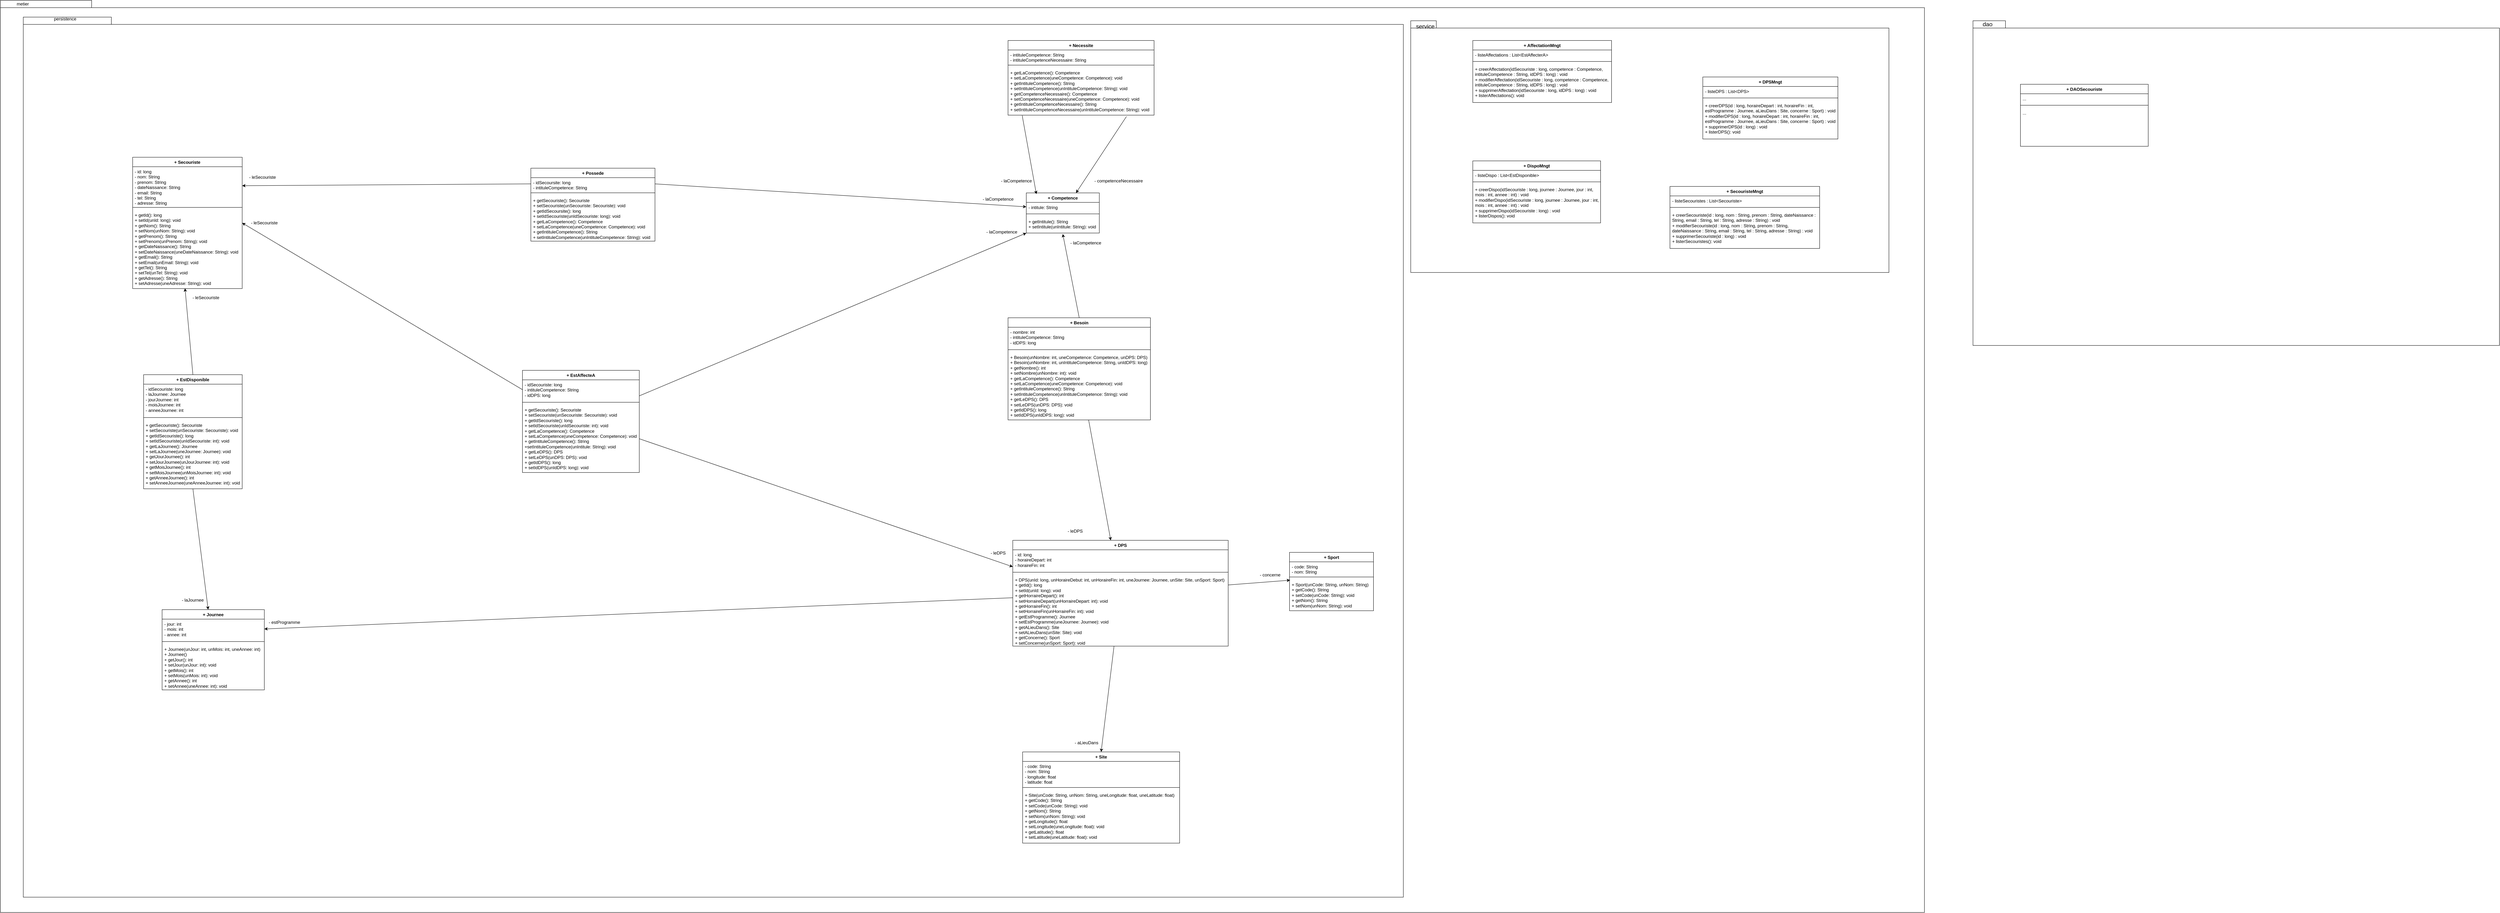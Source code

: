 <mxfile>
    <diagram id="C5RBs43oDa-KdzZeNtuy" name="Page-1">
        <mxGraphModel dx="1134" dy="246" grid="1" gridSize="10" guides="1" tooltips="1" connect="1" arrows="1" fold="1" page="1" pageScale="1" pageWidth="827" pageHeight="1169" math="0" shadow="0">
            <root>
                <mxCell id="WIyWlLk6GJQsqaUBKTNV-0"/>
                <mxCell id="WIyWlLk6GJQsqaUBKTNV-1" parent="WIyWlLk6GJQsqaUBKTNV-0"/>
                <mxCell id="ft2vWSQbbDp8k2CjRcFA-7" value="" style="group" parent="WIyWlLk6GJQsqaUBKTNV-1" vertex="1" connectable="0">
                    <mxGeometry x="-413" y="170" width="6013" height="2500" as="geometry"/>
                </mxCell>
                <mxCell id="ft2vWSQbbDp8k2CjRcFA-8" value="" style="shape=folder;fontStyle=1;spacingTop=10;tabWidth=250;tabHeight=20;tabPosition=left;html=1;whiteSpace=wrap;" parent="ft2vWSQbbDp8k2CjRcFA-7" vertex="1">
                    <mxGeometry width="5270" height="2500" as="geometry"/>
                </mxCell>
                <mxCell id="ft2vWSQbbDp8k2CjRcFA-9" value="metier" style="text;html=1;align=center;verticalAlign=middle;whiteSpace=wrap;rounded=0;" parent="ft2vWSQbbDp8k2CjRcFA-7" vertex="1">
                    <mxGeometry x="1.648" y="3.995" width="119.278" height="11.194" as="geometry"/>
                </mxCell>
                <mxCell id="ft2vWSQbbDp8k2CjRcFA-13" value="" style="group" parent="ft2vWSQbbDp8k2CjRcFA-7" vertex="1" connectable="0">
                    <mxGeometry x="62.778" y="55.872" width="5560.848" height="2402.235" as="geometry"/>
                </mxCell>
                <mxCell id="ft2vWSQbbDp8k2CjRcFA-11" value="" style="shape=folder;fontStyle=1;spacingTop=10;tabWidth=70;tabHeight=20;tabPosition=left;html=1;whiteSpace=wrap;" parent="ft2vWSQbbDp8k2CjRcFA-13" vertex="1">
                    <mxGeometry y="-10" width="3780" height="2412.23" as="geometry"/>
                </mxCell>
                <mxCell id="ft2vWSQbbDp8k2CjRcFA-14" value="+ Sport" style="swimlane;fontStyle=1;align=center;verticalAlign=top;childLayout=stackLayout;horizontal=1;startSize=26;horizontalStack=0;resizeParent=1;resizeParentMax=0;resizeLast=0;collapsible=1;marginBottom=0;whiteSpace=wrap;html=1;" parent="ft2vWSQbbDp8k2CjRcFA-13" vertex="1">
                    <mxGeometry x="3468.219" y="1457.131" width="230" height="159.995" as="geometry">
                        <mxRectangle x="4737.219" y="1374.131" width="313.889" height="55.97" as="alternateBounds"/>
                    </mxGeometry>
                </mxCell>
                <mxCell id="ft2vWSQbbDp8k2CjRcFA-15" value="- code: String&lt;div&gt;- nom: String&lt;/div&gt;" style="text;strokeColor=none;fillColor=none;align=left;verticalAlign=top;spacingLeft=4;spacingRight=4;overflow=hidden;rotatable=0;points=[[0,0.5],[1,0.5]];portConstraint=eastwest;whiteSpace=wrap;html=1;" parent="ft2vWSQbbDp8k2CjRcFA-14" vertex="1">
                    <mxGeometry y="26" width="230" height="34" as="geometry"/>
                </mxCell>
                <mxCell id="ft2vWSQbbDp8k2CjRcFA-16" value="" style="line;strokeWidth=1;fillColor=none;align=left;verticalAlign=middle;spacingTop=-1;spacingLeft=3;spacingRight=3;rotatable=0;labelPosition=right;points=[];portConstraint=eastwest;strokeColor=inherit;" parent="ft2vWSQbbDp8k2CjRcFA-14" vertex="1">
                    <mxGeometry y="60" width="230" height="14.925" as="geometry"/>
                </mxCell>
                <mxCell id="ft2vWSQbbDp8k2CjRcFA-17" value="&lt;div&gt;+ Sport(unCode: String, unNom: String)&lt;/div&gt;+ getCode(): String&lt;div&gt;+ setCode(unCode: String): void&lt;/div&gt;&lt;div&gt;+ getNom(): String&lt;div&gt;+ setNom(unNom: String): void&lt;/div&gt;&lt;/div&gt;" style="text;strokeColor=none;fillColor=none;align=left;verticalAlign=top;spacingLeft=4;spacingRight=4;overflow=hidden;rotatable=0;points=[[0,0.5],[1,0.5]];portConstraint=eastwest;whiteSpace=wrap;html=1;" parent="ft2vWSQbbDp8k2CjRcFA-14" vertex="1">
                    <mxGeometry y="74.925" width="230" height="85.07" as="geometry"/>
                </mxCell>
                <mxCell id="Akj_Q5KGUya6kEIMWcKO-7" style="rounded=0;orthogonalLoop=1;jettySize=auto;html=1;" parent="ft2vWSQbbDp8k2CjRcFA-13" source="WQMvDcrjrdcJwykN7Dnw-6" target="WQMvDcrjrdcJwykN7Dnw-14" edge="1">
                    <mxGeometry relative="1" as="geometry"/>
                </mxCell>
                <mxCell id="WQMvDcrjrdcJwykN7Dnw-6" value="+ Besoin" style="swimlane;fontStyle=1;align=center;verticalAlign=top;childLayout=stackLayout;horizontal=1;startSize=26;horizontalStack=0;resizeParent=1;resizeParentMax=0;resizeLast=0;collapsible=1;marginBottom=0;whiteSpace=wrap;html=1;" parent="ft2vWSQbbDp8k2CjRcFA-13" vertex="1">
                    <mxGeometry x="2697.22" y="814.13" width="390" height="279.995" as="geometry">
                        <mxRectangle x="3637.222" y="804.131" width="282.5" height="55.97" as="alternateBounds"/>
                    </mxGeometry>
                </mxCell>
                <mxCell id="WQMvDcrjrdcJwykN7Dnw-7" value="- nombre: int&lt;div&gt;&lt;span style=&quot;background-color: transparent;&quot;&gt;- intituleCompetence: String&lt;/span&gt;&lt;/div&gt;&lt;div&gt;&lt;span style=&quot;background-color: transparent;&quot;&gt;- idDPS: long&lt;/span&gt;&lt;/div&gt;" style="text;strokeColor=none;fillColor=none;align=left;verticalAlign=top;spacingLeft=4;spacingRight=4;overflow=hidden;rotatable=0;points=[[0,0.5],[1,0.5]];portConstraint=eastwest;whiteSpace=wrap;html=1;" parent="WQMvDcrjrdcJwykN7Dnw-6" vertex="1">
                    <mxGeometry y="26" width="390" height="54" as="geometry"/>
                </mxCell>
                <mxCell id="WQMvDcrjrdcJwykN7Dnw-8" value="" style="line;strokeWidth=1;fillColor=none;align=left;verticalAlign=middle;spacingTop=-1;spacingLeft=3;spacingRight=3;rotatable=0;labelPosition=right;points=[];portConstraint=eastwest;strokeColor=inherit;" parent="WQMvDcrjrdcJwykN7Dnw-6" vertex="1">
                    <mxGeometry y="80" width="390" height="14.925" as="geometry"/>
                </mxCell>
                <mxCell id="WQMvDcrjrdcJwykN7Dnw-9" value="&lt;div&gt;+ Besoin(unNombre: int, uneCompetence: Competence, unDPS: DPS)&lt;/div&gt;&lt;div&gt;+ Besoin(unNombre: int, unIntituleCompetence: String, unIdDPS: long)&lt;/div&gt;+ getNombre(): int&lt;div&gt;+ setNombre(unNombre: int): void&lt;/div&gt;&lt;div&gt;+ getLaCompetence(): Competence&lt;/div&gt;&lt;div&gt;+ setLaCompetence(uneCompetence: Competence): void&lt;/div&gt;&lt;div&gt;+ getIntituleCompetence(): String&lt;/div&gt;&lt;div&gt;+ setIntituleCompetence(&lt;span style=&quot;background-color: transparent; color: light-dark(rgb(0, 0, 0), rgb(255, 255, 255));&quot;&gt;unIntituleCompetence: String&lt;/span&gt;&lt;span style=&quot;background-color: transparent; color: light-dark(rgb(0, 0, 0), rgb(255, 255, 255));&quot;&gt;): void&lt;/span&gt;&lt;/div&gt;&lt;div&gt;+ getLeDPS(): DPS&lt;/div&gt;&lt;div&gt;+ setLeDPS(unDPS: DPS): void&amp;nbsp;&lt;/div&gt;&lt;div&gt;+ getIdDPS(): long&lt;/div&gt;&lt;div&gt;+ setIdDPS(unIdDPS: long): void&lt;/div&gt;" style="text;strokeColor=none;fillColor=none;align=left;verticalAlign=top;spacingLeft=4;spacingRight=4;overflow=hidden;rotatable=0;points=[[0,0.5],[1,0.5]];portConstraint=eastwest;whiteSpace=wrap;html=1;" parent="WQMvDcrjrdcJwykN7Dnw-6" vertex="1">
                    <mxGeometry y="94.925" width="390" height="185.07" as="geometry"/>
                </mxCell>
                <mxCell id="ft2vWSQbbDp8k2CjRcFA-18" value="+ Site" style="swimlane;fontStyle=1;align=center;verticalAlign=top;childLayout=stackLayout;horizontal=1;startSize=26;horizontalStack=0;resizeParent=1;resizeParentMax=0;resizeLast=0;collapsible=1;marginBottom=0;whiteSpace=wrap;html=1;" parent="ft2vWSQbbDp8k2CjRcFA-13" vertex="1">
                    <mxGeometry x="2737.226" y="2004.126" width="430" height="249.995" as="geometry">
                        <mxRectangle x="940" y="1399.992" width="100" height="40.075" as="alternateBounds"/>
                    </mxGeometry>
                </mxCell>
                <mxCell id="ft2vWSQbbDp8k2CjRcFA-19" value="- code: String&lt;div&gt;- nom: String&lt;/div&gt;&lt;div&gt;- longitude: float&lt;/div&gt;&lt;div&gt;- latitude: float&lt;/div&gt;" style="text;strokeColor=none;fillColor=none;align=left;verticalAlign=top;spacingLeft=4;spacingRight=4;overflow=hidden;rotatable=0;points=[[0,0.5],[1,0.5]];portConstraint=eastwest;whiteSpace=wrap;html=1;" parent="ft2vWSQbbDp8k2CjRcFA-18" vertex="1">
                    <mxGeometry y="26" width="430" height="64" as="geometry"/>
                </mxCell>
                <mxCell id="ft2vWSQbbDp8k2CjRcFA-20" value="" style="line;strokeWidth=1;fillColor=none;align=left;verticalAlign=middle;spacingTop=-1;spacingLeft=3;spacingRight=3;rotatable=0;labelPosition=right;points=[];portConstraint=eastwest;strokeColor=inherit;" parent="ft2vWSQbbDp8k2CjRcFA-18" vertex="1">
                    <mxGeometry y="90" width="430" height="14.925" as="geometry"/>
                </mxCell>
                <mxCell id="ft2vWSQbbDp8k2CjRcFA-21" value="&lt;div&gt;+ Site(unCode: String, unNom: String, uneLongitude: float, uneLatitude: float)&lt;/div&gt;+ getCode(): String&lt;div&gt;+ setCode(unCode: String): void&lt;/div&gt;&lt;div&gt;+ getNom(): String&lt;div&gt;+ setNom(unNom: String): void&lt;/div&gt;&lt;div&gt;+ getLongitude(): float&lt;div&gt;+ setLongitude(uneLongitude: float): void&lt;/div&gt;&lt;div&gt;+ getLatitude(): float&lt;div&gt;+ setLatitude(uneLatitude: float): void&lt;/div&gt;&lt;/div&gt;&lt;/div&gt;&lt;/div&gt;" style="text;strokeColor=none;fillColor=none;align=left;verticalAlign=top;spacingLeft=4;spacingRight=4;overflow=hidden;rotatable=0;points=[[0,0.5],[1,0.5]];portConstraint=eastwest;whiteSpace=wrap;html=1;" parent="ft2vWSQbbDp8k2CjRcFA-18" vertex="1">
                    <mxGeometry y="104.925" width="430" height="145.07" as="geometry"/>
                </mxCell>
                <mxCell id="WQMvDcrjrdcJwykN7Dnw-10" value="+ Competence" style="swimlane;fontStyle=1;align=center;verticalAlign=top;childLayout=stackLayout;horizontal=1;startSize=26;horizontalStack=0;resizeParent=1;resizeParentMax=0;resizeLast=0;collapsible=1;marginBottom=0;whiteSpace=wrap;html=1;" parent="ft2vWSQbbDp8k2CjRcFA-13" vertex="1">
                    <mxGeometry x="2747.22" y="471.94" width="200" height="109.995" as="geometry">
                        <mxRectangle x="2236" y="265.36" width="191.111" height="55.97" as="alternateBounds"/>
                    </mxGeometry>
                </mxCell>
                <mxCell id="WQMvDcrjrdcJwykN7Dnw-11" value="- intitule: String" style="text;strokeColor=none;fillColor=none;align=left;verticalAlign=top;spacingLeft=4;spacingRight=4;overflow=hidden;rotatable=0;points=[[0,0.5],[1,0.5]];portConstraint=eastwest;whiteSpace=wrap;html=1;" parent="WQMvDcrjrdcJwykN7Dnw-10" vertex="1">
                    <mxGeometry y="26" width="200" height="24" as="geometry"/>
                </mxCell>
                <mxCell id="WQMvDcrjrdcJwykN7Dnw-12" value="" style="line;strokeWidth=1;fillColor=none;align=left;verticalAlign=middle;spacingTop=-1;spacingLeft=3;spacingRight=3;rotatable=0;labelPosition=right;points=[];portConstraint=eastwest;strokeColor=inherit;" parent="WQMvDcrjrdcJwykN7Dnw-10" vertex="1">
                    <mxGeometry y="50" width="200" height="14.925" as="geometry"/>
                </mxCell>
                <mxCell id="WQMvDcrjrdcJwykN7Dnw-13" value="&lt;div&gt;&lt;div&gt;+ getIntitule(): String&lt;/div&gt;&lt;/div&gt;&lt;div&gt;+ setIntitule(unIntitule: String): void&lt;/div&gt;" style="text;strokeColor=none;fillColor=none;align=left;verticalAlign=top;spacingLeft=4;spacingRight=4;overflow=hidden;rotatable=0;points=[[0,0.5],[1,0.5]];portConstraint=eastwest;whiteSpace=wrap;html=1;" parent="WQMvDcrjrdcJwykN7Dnw-10" vertex="1">
                    <mxGeometry y="64.925" width="200" height="45.07" as="geometry"/>
                </mxCell>
                <mxCell id="ft2vWSQbbDp8k2CjRcFA-22" value="+ Secouriste" style="swimlane;fontStyle=1;align=center;verticalAlign=top;childLayout=stackLayout;horizontal=1;startSize=26;horizontalStack=0;resizeParent=1;resizeParentMax=0;resizeLast=0;collapsible=1;marginBottom=0;whiteSpace=wrap;html=1;" parent="ft2vWSQbbDp8k2CjRcFA-13" vertex="1">
                    <mxGeometry x="299.582" y="374.13" width="300" height="359.995" as="geometry">
                        <mxRectangle x="50" y="60" width="100" height="30" as="alternateBounds"/>
                    </mxGeometry>
                </mxCell>
                <mxCell id="ft2vWSQbbDp8k2CjRcFA-23" value="- id: long&lt;div&gt;- nom: String&lt;/div&gt;&lt;div&gt;- prenom: String&lt;/div&gt;&lt;div&gt;- dateNaissance: String&lt;/div&gt;&lt;div&gt;- email: String&lt;/div&gt;&lt;div&gt;- tel: String&lt;/div&gt;&lt;div&gt;- adresse: String&lt;/div&gt;" style="text;strokeColor=none;fillColor=none;align=left;verticalAlign=top;spacingLeft=4;spacingRight=4;overflow=hidden;rotatable=0;points=[[0,0.5],[1,0.5]];portConstraint=eastwest;whiteSpace=wrap;html=1;" parent="ft2vWSQbbDp8k2CjRcFA-22" vertex="1">
                    <mxGeometry y="26" width="300" height="104" as="geometry"/>
                </mxCell>
                <mxCell id="ft2vWSQbbDp8k2CjRcFA-24" value="" style="line;strokeWidth=1;fillColor=none;align=left;verticalAlign=middle;spacingTop=-1;spacingLeft=3;spacingRight=3;rotatable=0;labelPosition=right;points=[];portConstraint=eastwest;strokeColor=inherit;" parent="ft2vWSQbbDp8k2CjRcFA-22" vertex="1">
                    <mxGeometry y="130" width="300" height="14.925" as="geometry"/>
                </mxCell>
                <mxCell id="ft2vWSQbbDp8k2CjRcFA-25" value="+ getId(): long&lt;div&gt;+ setId(unId: long): void&lt;/div&gt;&lt;div&gt;+ getNom(): String&lt;div&gt;+ setNom(unNom: String): void&lt;/div&gt;&lt;/div&gt;&lt;div&gt;+ getPrenom(): String&lt;div&gt;+ setPrenom(unPrenom: String): void&lt;/div&gt;&lt;/div&gt;&lt;div&gt;+ getDateNaissance(): String&lt;div&gt;+ setDateNaissance(uneDateNaissance: String): void&lt;/div&gt;&lt;/div&gt;&lt;div&gt;+ getEmail(): String&lt;div&gt;+ setEmail(unEmail: String): void&lt;/div&gt;&lt;/div&gt;&lt;div&gt;+ getTel(): String&lt;div&gt;+ setTel(unTel: String): void&lt;/div&gt;&lt;/div&gt;&lt;div&gt;+ getAdresse(): String&lt;div&gt;+ setAdresse(uneAdresse: String): void&lt;/div&gt;&lt;/div&gt;" style="text;strokeColor=none;fillColor=none;align=left;verticalAlign=top;spacingLeft=4;spacingRight=4;overflow=hidden;rotatable=0;points=[[0,0.5],[1,0.5]];portConstraint=eastwest;whiteSpace=wrap;html=1;" parent="ft2vWSQbbDp8k2CjRcFA-22" vertex="1">
                    <mxGeometry y="144.925" width="300" height="215.07" as="geometry"/>
                </mxCell>
                <mxCell id="Akj_Q5KGUya6kEIMWcKO-8" style="rounded=0;orthogonalLoop=1;jettySize=auto;html=1;entryX=0.5;entryY=0;entryDx=0;entryDy=0;" parent="ft2vWSQbbDp8k2CjRcFA-13" source="WQMvDcrjrdcJwykN7Dnw-14" target="ft2vWSQbbDp8k2CjRcFA-18" edge="1">
                    <mxGeometry relative="1" as="geometry"/>
                </mxCell>
                <mxCell id="Akj_Q5KGUya6kEIMWcKO-10" style="rounded=0;orthogonalLoop=1;jettySize=auto;html=1;entryX=1;entryY=0.5;entryDx=0;entryDy=0;" parent="ft2vWSQbbDp8k2CjRcFA-13" source="WQMvDcrjrdcJwykN7Dnw-14" target="ft2vWSQbbDp8k2CjRcFA-35" edge="1">
                    <mxGeometry relative="1" as="geometry"/>
                </mxCell>
                <mxCell id="WQMvDcrjrdcJwykN7Dnw-14" value="+ DPS" style="swimlane;fontStyle=1;align=center;verticalAlign=top;childLayout=stackLayout;horizontal=1;startSize=26;horizontalStack=0;resizeParent=1;resizeParentMax=0;resizeLast=0;collapsible=1;marginBottom=0;whiteSpace=wrap;html=1;" parent="ft2vWSQbbDp8k2CjRcFA-13" vertex="1">
                    <mxGeometry x="2710.227" y="1424.13" width="590" height="289.995" as="geometry">
                        <mxRectangle x="990" y="1109.996" width="100" height="40.075" as="alternateBounds"/>
                    </mxGeometry>
                </mxCell>
                <mxCell id="WQMvDcrjrdcJwykN7Dnw-15" value="&lt;div&gt;- id: long&lt;/div&gt;&lt;div&gt;- horaireDepart: int&lt;/div&gt;&lt;div&gt;- horaireFin: int&lt;/div&gt;" style="text;strokeColor=none;fillColor=none;align=left;verticalAlign=top;spacingLeft=4;spacingRight=4;overflow=hidden;rotatable=0;points=[[0,0.5],[1,0.5]];portConstraint=eastwest;whiteSpace=wrap;html=1;" parent="WQMvDcrjrdcJwykN7Dnw-14" vertex="1">
                    <mxGeometry y="26" width="590" height="54" as="geometry"/>
                </mxCell>
                <mxCell id="WQMvDcrjrdcJwykN7Dnw-16" value="" style="line;strokeWidth=1;fillColor=none;align=left;verticalAlign=middle;spacingTop=-1;spacingLeft=3;spacingRight=3;rotatable=0;labelPosition=right;points=[];portConstraint=eastwest;strokeColor=inherit;" parent="WQMvDcrjrdcJwykN7Dnw-14" vertex="1">
                    <mxGeometry y="80" width="590" height="14.925" as="geometry"/>
                </mxCell>
                <mxCell id="WQMvDcrjrdcJwykN7Dnw-17" value="&lt;div&gt;&lt;div&gt;+ DPS(unId: long, unHoraireDebut: int, unHoraireFin: int, uneJournee: Journee, unSite: Site, unSport: Sport)&lt;/div&gt;&lt;div&gt;+ getId(): long&lt;/div&gt;&lt;/div&gt;&lt;div&gt;+ setId(unId: long): void&lt;/div&gt;&lt;div&gt;+ getHorraireDepart(): int&lt;/div&gt;&lt;div&gt;+ setHorraireDepart(unHorraireDepart: int): void&lt;/div&gt;&lt;div&gt;+ getHorraireFin(): int&lt;/div&gt;&lt;div&gt;+ setHorraireFin(unHorraireFin: int): void&lt;/div&gt;&lt;div&gt;+ getEstProgramme(): Journee&lt;/div&gt;&lt;div&gt;+ setEstProgramme(uneJournee: Journee): void&lt;/div&gt;&lt;div&gt;+ getALieuDans(): Site&lt;/div&gt;&lt;div&gt;+ setALieuDans(unSite: Site): void&lt;/div&gt;&lt;div&gt;+ getConcerne(): Sport&lt;/div&gt;&lt;div&gt;+ setConcerne(unSport: Sport): void&lt;/div&gt;" style="text;strokeColor=none;fillColor=none;align=left;verticalAlign=top;spacingLeft=4;spacingRight=4;overflow=hidden;rotatable=0;points=[[0,0.5],[1,0.5]];portConstraint=eastwest;whiteSpace=wrap;html=1;" parent="WQMvDcrjrdcJwykN7Dnw-14" vertex="1">
                    <mxGeometry y="94.925" width="590" height="195.07" as="geometry"/>
                </mxCell>
                <mxCell id="ft2vWSQbbDp8k2CjRcFA-26" value="+ Possede" style="swimlane;fontStyle=1;align=center;verticalAlign=top;childLayout=stackLayout;horizontal=1;startSize=26;horizontalStack=0;resizeParent=1;resizeParentMax=0;resizeLast=0;collapsible=1;marginBottom=0;whiteSpace=wrap;html=1;" parent="ft2vWSQbbDp8k2CjRcFA-13" vertex="1">
                    <mxGeometry x="1390.221" y="404.127" width="340" height="199.995" as="geometry">
                        <mxRectangle x="1381.111" y="130.597" width="313.889" height="55.97" as="alternateBounds"/>
                    </mxGeometry>
                </mxCell>
                <mxCell id="ft2vWSQbbDp8k2CjRcFA-27" value="&lt;div&gt;- idSecoursite: long&lt;/div&gt;&lt;div&gt;&lt;span style=&quot;background-color: transparent;&quot;&gt;- intituleCompetence: String&lt;/span&gt;&lt;/div&gt;" style="text;strokeColor=none;fillColor=none;align=left;verticalAlign=top;spacingLeft=4;spacingRight=4;overflow=hidden;rotatable=0;points=[[0,0.5],[1,0.5]];portConstraint=eastwest;whiteSpace=wrap;html=1;" parent="ft2vWSQbbDp8k2CjRcFA-26" vertex="1">
                    <mxGeometry y="26" width="340" height="34" as="geometry"/>
                </mxCell>
                <mxCell id="ft2vWSQbbDp8k2CjRcFA-28" value="" style="line;strokeWidth=1;fillColor=none;align=left;verticalAlign=middle;spacingTop=-1;spacingLeft=3;spacingRight=3;rotatable=0;labelPosition=right;points=[];portConstraint=eastwest;strokeColor=inherit;" parent="ft2vWSQbbDp8k2CjRcFA-26" vertex="1">
                    <mxGeometry y="60" width="340" height="14.925" as="geometry"/>
                </mxCell>
                <mxCell id="ft2vWSQbbDp8k2CjRcFA-29" value="+ getSecouriste(): Secouriste&lt;div&gt;+ setSecouriste(unSecouriste: Secouriste): void&lt;/div&gt;&lt;div&gt;+ getIdSecoursite(): long&lt;/div&gt;&lt;div&gt;+ setIdSecouriste(unIdSecouriste: long): void&lt;/div&gt;&lt;div&gt;+ getLaCompetence(): Competence&lt;/div&gt;&lt;div&gt;+ setLaCompetence(uneCompetence: Competence): void&lt;/div&gt;&lt;div&gt;+ getIntituleCompetence(): String&lt;/div&gt;&lt;div&gt;+ setIntituleCompetence(unIntituleCompetence: String): void&lt;/div&gt;" style="text;strokeColor=none;fillColor=none;align=left;verticalAlign=top;spacingLeft=4;spacingRight=4;overflow=hidden;rotatable=0;points=[[0,0.5],[1,0.5]];portConstraint=eastwest;whiteSpace=wrap;html=1;" parent="ft2vWSQbbDp8k2CjRcFA-26" vertex="1">
                    <mxGeometry y="74.925" width="340" height="125.07" as="geometry"/>
                </mxCell>
                <mxCell id="ft2vWSQbbDp8k2CjRcFA-30" value="+ Necessite" style="swimlane;fontStyle=1;align=center;verticalAlign=top;childLayout=stackLayout;horizontal=1;startSize=26;horizontalStack=0;resizeParent=1;resizeParentMax=0;resizeLast=0;collapsible=1;marginBottom=0;whiteSpace=wrap;html=1;" parent="ft2vWSQbbDp8k2CjRcFA-13" vertex="1">
                    <mxGeometry x="2697.222" y="54.13" width="400" height="204.595" as="geometry">
                        <mxRectangle x="2861.777" y="94.13" width="191.111" height="55.97" as="alternateBounds"/>
                    </mxGeometry>
                </mxCell>
                <mxCell id="ft2vWSQbbDp8k2CjRcFA-31" value="&lt;div&gt;&lt;span style=&quot;background-color: transparent;&quot;&gt;- intituleCompetence: String&lt;/span&gt;&lt;/div&gt;&lt;div&gt;&lt;span style=&quot;background-color: transparent;&quot;&gt;- intituleCompetenceNecessaire: String&lt;/span&gt;&lt;/div&gt;" style="text;strokeColor=none;fillColor=none;align=left;verticalAlign=top;spacingLeft=4;spacingRight=4;overflow=hidden;rotatable=0;points=[[0,0.5],[1,0.5]];portConstraint=eastwest;whiteSpace=wrap;html=1;" parent="ft2vWSQbbDp8k2CjRcFA-30" vertex="1">
                    <mxGeometry y="26" width="400" height="34" as="geometry"/>
                </mxCell>
                <mxCell id="ft2vWSQbbDp8k2CjRcFA-32" value="" style="line;strokeWidth=1;fillColor=none;align=left;verticalAlign=middle;spacingTop=-1;spacingLeft=3;spacingRight=3;rotatable=0;labelPosition=right;points=[];portConstraint=eastwest;strokeColor=inherit;" parent="ft2vWSQbbDp8k2CjRcFA-30" vertex="1">
                    <mxGeometry y="60" width="400" height="14.925" as="geometry"/>
                </mxCell>
                <mxCell id="ft2vWSQbbDp8k2CjRcFA-33" value="&lt;div&gt;+ getLaCompetence(): Competence&lt;/div&gt;&lt;div&gt;+ setLaCompetence(uneCompetence: Competence): void&lt;/div&gt;&lt;div&gt;+ getIntituleCompetence(): String&lt;/div&gt;&lt;div&gt;+ setIntituleCompetence(unIntituleCompetence: String): void&lt;/div&gt;&lt;div&gt;+ getCompetenceNecessaire(): Competence&lt;/div&gt;&lt;div&gt;+ setCompetenceNecessaire(uneCompetence: Competence): void&lt;/div&gt;&lt;div&gt;+ getIntituleCompetenceNecessaire(): String&lt;/div&gt;&lt;div&gt;+ setIntituleCompetenceNecessaire(unIntituleCompetence: String): void&lt;/div&gt;" style="text;strokeColor=none;fillColor=none;align=left;verticalAlign=top;spacingLeft=4;spacingRight=4;overflow=hidden;rotatable=0;points=[[0,0.5],[1,0.5]];portConstraint=eastwest;whiteSpace=wrap;html=1;" parent="ft2vWSQbbDp8k2CjRcFA-30" vertex="1">
                    <mxGeometry y="74.925" width="400" height="129.67" as="geometry"/>
                </mxCell>
                <mxCell id="ft2vWSQbbDp8k2CjRcFA-34" value="+ Journee" style="swimlane;fontStyle=1;align=center;verticalAlign=top;childLayout=stackLayout;horizontal=1;startSize=26;horizontalStack=0;resizeParent=1;resizeParentMax=0;resizeLast=0;collapsible=1;marginBottom=0;whiteSpace=wrap;html=1;" parent="ft2vWSQbbDp8k2CjRcFA-13" vertex="1">
                    <mxGeometry x="380.224" y="1614.127" width="280" height="219.995" as="geometry">
                        <mxRectangle x="240" y="1349.179" width="100" height="40.075" as="alternateBounds"/>
                    </mxGeometry>
                </mxCell>
                <mxCell id="ft2vWSQbbDp8k2CjRcFA-35" value="&lt;div&gt;- jour: int&lt;/div&gt;&lt;div&gt;- mois: int&lt;/div&gt;&lt;div&gt;- annee: int&lt;/div&gt;" style="text;strokeColor=none;fillColor=none;align=left;verticalAlign=top;spacingLeft=4;spacingRight=4;overflow=hidden;rotatable=0;points=[[0,0.5],[1,0.5]];portConstraint=eastwest;whiteSpace=wrap;html=1;" parent="ft2vWSQbbDp8k2CjRcFA-34" vertex="1">
                    <mxGeometry y="26" width="280" height="54" as="geometry"/>
                </mxCell>
                <mxCell id="ft2vWSQbbDp8k2CjRcFA-36" value="" style="line;strokeWidth=1;fillColor=none;align=left;verticalAlign=middle;spacingTop=-1;spacingLeft=3;spacingRight=3;rotatable=0;labelPosition=right;points=[];portConstraint=eastwest;strokeColor=inherit;" parent="ft2vWSQbbDp8k2CjRcFA-34" vertex="1">
                    <mxGeometry y="80" width="280" height="14.925" as="geometry"/>
                </mxCell>
                <mxCell id="ft2vWSQbbDp8k2CjRcFA-37" value="&lt;div&gt;+ Journee(unJour: int, unMois: int, uneAnnee: int)&lt;/div&gt;&lt;div&gt;+ Journee()&lt;/div&gt;+ getJour(): int&lt;div&gt;+ setJour(unJour: int): void&lt;/div&gt;&lt;div&gt;+ getMois(): int&lt;/div&gt;&lt;div&gt;+ setMois(unMois: int): void&lt;/div&gt;&lt;div&gt;+ getAnnee(): int&lt;/div&gt;&lt;div&gt;+ setAnnee(uneAnnee: int): void&lt;/div&gt;" style="text;strokeColor=none;fillColor=none;align=left;verticalAlign=top;spacingLeft=4;spacingRight=4;overflow=hidden;rotatable=0;points=[[0,0.5],[1,0.5]];portConstraint=eastwest;whiteSpace=wrap;html=1;" parent="ft2vWSQbbDp8k2CjRcFA-34" vertex="1">
                    <mxGeometry y="94.925" width="280" height="125.07" as="geometry"/>
                </mxCell>
                <mxCell id="ft2vWSQbbDp8k2CjRcFA-38" style="rounded=0;orthogonalLoop=1;jettySize=auto;html=1;entryX=1;entryY=0.5;entryDx=0;entryDy=0;exitX=0;exitY=0.5;exitDx=0;exitDy=0;" parent="ft2vWSQbbDp8k2CjRcFA-13" source="WQMvDcrjrdcJwykN7Dnw-19" target="ft2vWSQbbDp8k2CjRcFA-22" edge="1">
                    <mxGeometry relative="1" as="geometry"/>
                </mxCell>
                <mxCell id="WQMvDcrjrdcJwykN7Dnw-18" value="+ EstAffecteA" style="swimlane;fontStyle=1;align=center;verticalAlign=top;childLayout=stackLayout;horizontal=1;startSize=26;horizontalStack=0;resizeParent=1;resizeParentMax=0;resizeLast=0;collapsible=1;marginBottom=0;whiteSpace=wrap;html=1;" parent="ft2vWSQbbDp8k2CjRcFA-13" vertex="1">
                    <mxGeometry x="1367.22" y="958.23" width="320" height="279.995" as="geometry">
                        <mxRectangle x="590" y="519.991" width="100" height="40.075" as="alternateBounds"/>
                    </mxGeometry>
                </mxCell>
                <mxCell id="WQMvDcrjrdcJwykN7Dnw-19" value="&lt;div&gt;- idSecouriste: long&lt;/div&gt;&lt;div&gt;&lt;span style=&quot;background-color: transparent;&quot;&gt;- intituleCompetence: String&lt;/span&gt;&lt;/div&gt;&lt;div&gt;&lt;span style=&quot;background-color: transparent;&quot;&gt;- idDPS: long&lt;/span&gt;&lt;/div&gt;" style="text;strokeColor=none;fillColor=none;align=left;verticalAlign=top;spacingLeft=4;spacingRight=4;overflow=hidden;rotatable=0;points=[[0,0.5],[1,0.5]];portConstraint=eastwest;whiteSpace=wrap;html=1;" parent="WQMvDcrjrdcJwykN7Dnw-18" vertex="1">
                    <mxGeometry y="26" width="320" height="54" as="geometry"/>
                </mxCell>
                <mxCell id="WQMvDcrjrdcJwykN7Dnw-20" value="" style="line;strokeWidth=1;fillColor=none;align=left;verticalAlign=middle;spacingTop=-1;spacingLeft=3;spacingRight=3;rotatable=0;labelPosition=right;points=[];portConstraint=eastwest;strokeColor=inherit;" parent="WQMvDcrjrdcJwykN7Dnw-18" vertex="1">
                    <mxGeometry y="80" width="320" height="14.925" as="geometry"/>
                </mxCell>
                <mxCell id="WQMvDcrjrdcJwykN7Dnw-21" value="&lt;div&gt;&lt;div&gt;+ getSecouriste(): Secouriste&lt;/div&gt;&lt;/div&gt;&lt;div&gt;+ setSecouriste(unSecouriste: Secouriste): void&lt;/div&gt;&lt;div&gt;+ getIdSecouriste(): long&lt;/div&gt;&lt;div&gt;+ setIdSecouriste(unIdSecouriste: int): void&lt;/div&gt;&lt;div&gt;+ getLaCompetence(): Competence&lt;/div&gt;&lt;div&gt;+ setLaCompetence(uneCompetence: Competence): void&lt;/div&gt;&lt;div&gt;+ getIntituleCompetence(): String&lt;/div&gt;&lt;div&gt;+setIntituleCompetence(unIntitule: String): void&lt;/div&gt;&lt;div&gt;+ getLeDPS(): DPS&lt;/div&gt;&lt;div&gt;+ setLeDPS(unDPS: DPS): void&lt;/div&gt;&lt;div&gt;+ getIdDPS(): long&lt;/div&gt;&lt;div&gt;+ setIdDPS(unIdDPS: long): void&lt;/div&gt;" style="text;strokeColor=none;fillColor=none;align=left;verticalAlign=top;spacingLeft=4;spacingRight=4;overflow=hidden;rotatable=0;points=[[0,0.5],[1,0.5]];portConstraint=eastwest;whiteSpace=wrap;html=1;" parent="WQMvDcrjrdcJwykN7Dnw-18" vertex="1">
                    <mxGeometry y="94.925" width="320" height="185.07" as="geometry"/>
                </mxCell>
                <mxCell id="Akj_Q5KGUya6kEIMWcKO-2" style="rounded=0;orthogonalLoop=1;jettySize=auto;html=1;exitX=0.5;exitY=1;exitDx=0;exitDy=0;" parent="ft2vWSQbbDp8k2CjRcFA-13" source="WQMvDcrjrdcJwykN7Dnw-22" target="ft2vWSQbbDp8k2CjRcFA-34" edge="1">
                    <mxGeometry relative="1" as="geometry"/>
                </mxCell>
                <mxCell id="WQMvDcrjrdcJwykN7Dnw-22" value="+ EstDisponible" style="swimlane;fontStyle=1;align=center;verticalAlign=top;childLayout=stackLayout;horizontal=1;startSize=26;horizontalStack=0;resizeParent=1;resizeParentMax=0;resizeLast=0;collapsible=1;marginBottom=0;whiteSpace=wrap;html=1;" parent="ft2vWSQbbDp8k2CjRcFA-13" vertex="1">
                    <mxGeometry x="329.583" y="970.147" width="270" height="312.715" as="geometry">
                        <mxRectangle x="60" y="520" width="100" height="30" as="alternateBounds"/>
                    </mxGeometry>
                </mxCell>
                <mxCell id="WQMvDcrjrdcJwykN7Dnw-23" value="&lt;div&gt;- idSecouriste: long&lt;/div&gt;&lt;div&gt;- laJournee: Journee&lt;/div&gt;&lt;div&gt;- jourJournee: int&lt;/div&gt;&lt;div&gt;- moisJournee: int&lt;/div&gt;&lt;div&gt;- anneeJournee: int&lt;/div&gt;" style="text;strokeColor=none;fillColor=none;align=left;verticalAlign=top;spacingLeft=4;spacingRight=4;overflow=hidden;rotatable=0;points=[[0,0.5],[1,0.5]];portConstraint=eastwest;whiteSpace=wrap;html=1;" parent="WQMvDcrjrdcJwykN7Dnw-22" vertex="1">
                    <mxGeometry y="26" width="270" height="84" as="geometry"/>
                </mxCell>
                <mxCell id="WQMvDcrjrdcJwykN7Dnw-24" value="" style="line;strokeWidth=1;fillColor=none;align=left;verticalAlign=middle;spacingTop=-1;spacingLeft=3;spacingRight=3;rotatable=0;labelPosition=right;points=[];portConstraint=eastwest;strokeColor=inherit;" parent="WQMvDcrjrdcJwykN7Dnw-22" vertex="1">
                    <mxGeometry y="110" width="270" height="14.925" as="geometry"/>
                </mxCell>
                <mxCell id="WQMvDcrjrdcJwykN7Dnw-25" value="&lt;div&gt;&lt;div&gt;+ getSecouriste(): Secouriste&lt;/div&gt;&lt;/div&gt;&lt;div&gt;+ setSecouriste(unSecouriste: Secouriste): void&lt;/div&gt;&lt;div&gt;+ getIdSecouriste(): long&lt;/div&gt;&lt;div&gt;+ setIdSecouriste(unIdSecouriste: int): void&lt;/div&gt;&lt;div&gt;+ getLaJournee(): Journee&lt;/div&gt;&lt;div&gt;+ setLaJournee(uneJournee: Journee): void&lt;/div&gt;&lt;div&gt;+ getJourJournee(): int&lt;/div&gt;&lt;div&gt;+ setJourJournee(unJourJournee: int): void&lt;/div&gt;&lt;div&gt;+&amp;nbsp;&lt;span style=&quot;background-color: transparent; color: light-dark(rgb(0, 0, 0), rgb(255, 255, 255));&quot;&gt;getMoisJournee(): int&lt;/span&gt;&lt;/div&gt;&lt;div&gt;+ s&lt;span style=&quot;background-color: transparent; color: light-dark(rgb(0, 0, 0), rgb(255, 255, 255));&quot;&gt;etMoisJournee(unMoisJournee: int): void&lt;/span&gt;&lt;/div&gt;&lt;div&gt;&lt;span style=&quot;background-color: transparent; color: light-dark(rgb(0, 0, 0), rgb(255, 255, 255));&quot;&gt;+ getAnneeJournee(): int&lt;/span&gt;&lt;/div&gt;&lt;div&gt;&lt;span style=&quot;background-color: transparent; color: light-dark(rgb(0, 0, 0), rgb(255, 255, 255));&quot;&gt;+ setAnneeJournee(uneAnneeJournee: int): void&lt;/span&gt;&lt;/div&gt;" style="text;strokeColor=none;fillColor=none;align=left;verticalAlign=top;spacingLeft=4;spacingRight=4;overflow=hidden;rotatable=0;points=[[0,0.5],[1,0.5]];portConstraint=eastwest;whiteSpace=wrap;html=1;" parent="WQMvDcrjrdcJwykN7Dnw-22" vertex="1">
                    <mxGeometry y="124.925" width="270" height="187.79" as="geometry"/>
                </mxCell>
                <mxCell id="ft2vWSQbbDp8k2CjRcFA-39" style="rounded=0;orthogonalLoop=1;jettySize=auto;html=1;entryX=0;entryY=1;entryDx=0;entryDy=0;exitX=1;exitY=0.25;exitDx=0;exitDy=0;" parent="ft2vWSQbbDp8k2CjRcFA-13" source="WQMvDcrjrdcJwykN7Dnw-18" target="WQMvDcrjrdcJwykN7Dnw-10" edge="1">
                    <mxGeometry relative="1" as="geometry">
                        <mxPoint x="2416.944" y="466.418" as="targetPoint"/>
                    </mxGeometry>
                </mxCell>
                <mxCell id="ft2vWSQbbDp8k2CjRcFA-40" style="rounded=0;orthogonalLoop=1;jettySize=auto;html=1;entryX=0;entryY=0.25;entryDx=0;entryDy=0;exitX=1;exitY=0.5;exitDx=0;exitDy=0;" parent="ft2vWSQbbDp8k2CjRcFA-13" source="WQMvDcrjrdcJwykN7Dnw-21" target="WQMvDcrjrdcJwykN7Dnw-14" edge="1">
                    <mxGeometry relative="1" as="geometry"/>
                </mxCell>
                <mxCell id="ft2vWSQbbDp8k2CjRcFA-41" style="rounded=0;orthogonalLoop=1;jettySize=auto;html=1;entryX=0.138;entryY=0.029;entryDx=0;entryDy=0;exitX=0.097;exitY=1.008;exitDx=0;exitDy=0;exitPerimeter=0;entryPerimeter=0;" parent="ft2vWSQbbDp8k2CjRcFA-13" source="ft2vWSQbbDp8k2CjRcFA-33" target="WQMvDcrjrdcJwykN7Dnw-10" edge="1">
                    <mxGeometry relative="1" as="geometry"/>
                </mxCell>
                <mxCell id="ft2vWSQbbDp8k2CjRcFA-42" style="rounded=0;orthogonalLoop=1;jettySize=auto;html=1;exitX=0.811;exitY=1.028;exitDx=0;exitDy=0;exitPerimeter=0;" parent="ft2vWSQbbDp8k2CjRcFA-13" source="ft2vWSQbbDp8k2CjRcFA-33" target="WQMvDcrjrdcJwykN7Dnw-10" edge="1">
                    <mxGeometry relative="1" as="geometry"/>
                </mxCell>
                <mxCell id="Akj_Q5KGUya6kEIMWcKO-1" style="rounded=0;orthogonalLoop=1;jettySize=auto;html=1;exitX=0.5;exitY=0;exitDx=0;exitDy=0;entryX=0.478;entryY=0.997;entryDx=0;entryDy=0;entryPerimeter=0;" parent="ft2vWSQbbDp8k2CjRcFA-13" source="WQMvDcrjrdcJwykN7Dnw-22" target="ft2vWSQbbDp8k2CjRcFA-25" edge="1">
                    <mxGeometry relative="1" as="geometry"/>
                </mxCell>
                <mxCell id="Akj_Q5KGUya6kEIMWcKO-4" style="rounded=0;orthogonalLoop=1;jettySize=auto;html=1;exitX=0;exitY=0.5;exitDx=0;exitDy=0;entryX=1;entryY=0.5;entryDx=0;entryDy=0;" parent="ft2vWSQbbDp8k2CjRcFA-13" source="ft2vWSQbbDp8k2CjRcFA-27" target="ft2vWSQbbDp8k2CjRcFA-23" edge="1">
                    <mxGeometry relative="1" as="geometry"/>
                </mxCell>
                <mxCell id="Akj_Q5KGUya6kEIMWcKO-5" style="rounded=0;orthogonalLoop=1;jettySize=auto;html=1;exitX=1;exitY=0.5;exitDx=0;exitDy=0;entryX=0;entryY=0.5;entryDx=0;entryDy=0;" parent="ft2vWSQbbDp8k2CjRcFA-13" source="ft2vWSQbbDp8k2CjRcFA-27" target="WQMvDcrjrdcJwykN7Dnw-11" edge="1">
                    <mxGeometry relative="1" as="geometry"/>
                </mxCell>
                <mxCell id="Akj_Q5KGUya6kEIMWcKO-6" style="rounded=0;orthogonalLoop=1;jettySize=auto;html=1;exitX=0.5;exitY=0;exitDx=0;exitDy=0;entryX=0.5;entryY=1.06;entryDx=0;entryDy=0;entryPerimeter=0;" parent="ft2vWSQbbDp8k2CjRcFA-13" source="WQMvDcrjrdcJwykN7Dnw-6" target="WQMvDcrjrdcJwykN7Dnw-13" edge="1">
                    <mxGeometry relative="1" as="geometry"/>
                </mxCell>
                <mxCell id="Akj_Q5KGUya6kEIMWcKO-9" style="rounded=0;orthogonalLoop=1;jettySize=auto;html=1;entryX=0.007;entryY=0.016;entryDx=0;entryDy=0;entryPerimeter=0;" parent="ft2vWSQbbDp8k2CjRcFA-13" source="WQMvDcrjrdcJwykN7Dnw-14" target="ft2vWSQbbDp8k2CjRcFA-17" edge="1">
                    <mxGeometry relative="1" as="geometry"/>
                </mxCell>
                <mxCell id="Akj_Q5KGUya6kEIMWcKO-11" value="- leSecouriste" style="text;html=1;align=center;verticalAlign=middle;whiteSpace=wrap;rounded=0;" parent="ft2vWSQbbDp8k2CjRcFA-13" vertex="1">
                    <mxGeometry x="460.22" y="744.13" width="79.78" height="30" as="geometry"/>
                </mxCell>
                <mxCell id="Akj_Q5KGUya6kEIMWcKO-12" value="- laJournee" style="text;html=1;align=center;verticalAlign=middle;whiteSpace=wrap;rounded=0;" parent="ft2vWSQbbDp8k2CjRcFA-13" vertex="1">
                    <mxGeometry x="429.47" y="1572.63" width="70.22" height="30" as="geometry"/>
                </mxCell>
                <mxCell id="6_dzDxeR3W1hItAcW-Ov-1" value="" style="shape=folder;fontStyle=1;spacingTop=10;tabWidth=70;tabHeight=20;tabPosition=left;html=1;whiteSpace=wrap;" parent="ft2vWSQbbDp8k2CjRcFA-13" vertex="1">
                    <mxGeometry x="3800.22" width="1309.78" height="690" as="geometry"/>
                </mxCell>
                <mxCell id="6_dzDxeR3W1hItAcW-Ov-2" value="service" style="text;strokeColor=none;fillColor=none;html=1;align=center;verticalAlign=middle;whiteSpace=wrap;rounded=0;fontSize=16;" parent="ft2vWSQbbDp8k2CjRcFA-13" vertex="1">
                    <mxGeometry x="3810.222" y="-0.002" width="60" height="30" as="geometry"/>
                </mxCell>
                <mxCell id="6_dzDxeR3W1hItAcW-Ov-3" value="+ AffectationMngt" style="swimlane;fontStyle=1;align=center;verticalAlign=top;childLayout=stackLayout;horizontal=1;startSize=26;horizontalStack=0;resizeParent=1;resizeParentMax=0;resizeLast=0;collapsible=1;marginBottom=0;whiteSpace=wrap;html=1;" parent="ft2vWSQbbDp8k2CjRcFA-13" vertex="1">
                    <mxGeometry x="3970.222" y="54.128" width="380" height="169.995" as="geometry">
                        <mxRectangle x="50" y="60" width="100" height="30" as="alternateBounds"/>
                    </mxGeometry>
                </mxCell>
                <mxCell id="6_dzDxeR3W1hItAcW-Ov-4" value="- listeAffectations : List&amp;lt;EstAffecterA&amp;gt;" style="text;strokeColor=none;fillColor=none;align=left;verticalAlign=top;spacingLeft=4;spacingRight=4;overflow=hidden;rotatable=0;points=[[0,0.5],[1,0.5]];portConstraint=eastwest;whiteSpace=wrap;html=1;" parent="6_dzDxeR3W1hItAcW-Ov-3" vertex="1">
                    <mxGeometry y="26" width="380" height="24" as="geometry"/>
                </mxCell>
                <mxCell id="6_dzDxeR3W1hItAcW-Ov-5" value="" style="line;strokeWidth=1;fillColor=none;align=left;verticalAlign=middle;spacingTop=-1;spacingLeft=3;spacingRight=3;rotatable=0;labelPosition=right;points=[];portConstraint=eastwest;strokeColor=inherit;" parent="6_dzDxeR3W1hItAcW-Ov-3" vertex="1">
                    <mxGeometry y="50" width="380" height="14.925" as="geometry"/>
                </mxCell>
                <mxCell id="6_dzDxeR3W1hItAcW-Ov-6" value="+ creerAffectation(idSecouriste : long, competence : Competence, intituleCompetence : String, idDPS : long) : void&lt;div&gt;+ modifierAffectation(&lt;span style=&quot;background-color: transparent; color: light-dark(rgb(0, 0, 0), rgb(255, 255, 255));&quot;&gt;idSecouriste : long, competence : Competence, intituleCompetence : String, idDPS : long) : void&lt;/span&gt;&lt;/div&gt;&lt;div&gt;&lt;span style=&quot;background-color: transparent; color: light-dark(rgb(0, 0, 0), rgb(255, 255, 255));&quot;&gt;+ supprimerAffectation(idSecouriste : long, idDPS : long) : void&lt;/span&gt;&lt;/div&gt;&lt;div&gt;&lt;span style=&quot;background-color: transparent; color: light-dark(rgb(0, 0, 0), rgb(255, 255, 255));&quot;&gt;+ listerAffectations(): void&lt;/span&gt;&lt;/div&gt;" style="text;strokeColor=none;fillColor=none;align=left;verticalAlign=top;spacingLeft=4;spacingRight=4;overflow=hidden;rotatable=0;points=[[0,0.5],[1,0.5]];portConstraint=eastwest;whiteSpace=wrap;html=1;" parent="6_dzDxeR3W1hItAcW-Ov-3" vertex="1">
                    <mxGeometry y="64.925" width="380" height="105.07" as="geometry"/>
                </mxCell>
                <mxCell id="6_dzDxeR3W1hItAcW-Ov-7" value="+ DispoMngt" style="swimlane;fontStyle=1;align=center;verticalAlign=top;childLayout=stackLayout;horizontal=1;startSize=26;horizontalStack=0;resizeParent=1;resizeParentMax=0;resizeLast=0;collapsible=1;marginBottom=0;whiteSpace=wrap;html=1;" parent="ft2vWSQbbDp8k2CjRcFA-13" vertex="1">
                    <mxGeometry x="3970.222" y="384.128" width="350" height="169.995" as="geometry">
                        <mxRectangle x="50" y="60" width="100" height="30" as="alternateBounds"/>
                    </mxGeometry>
                </mxCell>
                <mxCell id="6_dzDxeR3W1hItAcW-Ov-8" value="- listeDispo : List&amp;lt;EstDisponible&amp;gt;" style="text;strokeColor=none;fillColor=none;align=left;verticalAlign=top;spacingLeft=4;spacingRight=4;overflow=hidden;rotatable=0;points=[[0,0.5],[1,0.5]];portConstraint=eastwest;whiteSpace=wrap;html=1;" parent="6_dzDxeR3W1hItAcW-Ov-7" vertex="1">
                    <mxGeometry y="26" width="350" height="24" as="geometry"/>
                </mxCell>
                <mxCell id="6_dzDxeR3W1hItAcW-Ov-9" value="" style="line;strokeWidth=1;fillColor=none;align=left;verticalAlign=middle;spacingTop=-1;spacingLeft=3;spacingRight=3;rotatable=0;labelPosition=right;points=[];portConstraint=eastwest;strokeColor=inherit;" parent="6_dzDxeR3W1hItAcW-Ov-7" vertex="1">
                    <mxGeometry y="50" width="350" height="14.925" as="geometry"/>
                </mxCell>
                <mxCell id="6_dzDxeR3W1hItAcW-Ov-10" value="+ creerDispo(idSecouriste : long, journee : Journee, jour : int, mois : int, annee : int) : void&lt;div&gt;+ modifierDispo(idSecouriste : long, journee : Journee, jour : int, mois : int, annee : int) : void&lt;/div&gt;&lt;div&gt;+ supprimerDispo(idSecouriste : long) : void&lt;/div&gt;&lt;div&gt;&lt;span style=&quot;background-color: transparent; color: light-dark(rgb(0, 0, 0), rgb(255, 255, 255));&quot;&gt;+ listerDispos(): void&lt;/span&gt;&lt;/div&gt;" style="text;strokeColor=none;fillColor=none;align=left;verticalAlign=top;spacingLeft=4;spacingRight=4;overflow=hidden;rotatable=0;points=[[0,0.5],[1,0.5]];portConstraint=eastwest;whiteSpace=wrap;html=1;" parent="6_dzDxeR3W1hItAcW-Ov-7" vertex="1">
                    <mxGeometry y="64.925" width="350" height="105.07" as="geometry"/>
                </mxCell>
                <mxCell id="6_dzDxeR3W1hItAcW-Ov-11" value="+ SecouristeMngt" style="swimlane;fontStyle=1;align=center;verticalAlign=top;childLayout=stackLayout;horizontal=1;startSize=26;horizontalStack=0;resizeParent=1;resizeParentMax=0;resizeLast=0;collapsible=1;marginBottom=0;whiteSpace=wrap;html=1;" parent="ft2vWSQbbDp8k2CjRcFA-13" vertex="1">
                    <mxGeometry x="4510.222" y="454.128" width="410" height="169.995" as="geometry">
                        <mxRectangle x="50" y="60" width="100" height="30" as="alternateBounds"/>
                    </mxGeometry>
                </mxCell>
                <mxCell id="6_dzDxeR3W1hItAcW-Ov-12" value="- listeSecouristes : List&amp;lt;Secouriste&amp;gt;" style="text;strokeColor=none;fillColor=none;align=left;verticalAlign=top;spacingLeft=4;spacingRight=4;overflow=hidden;rotatable=0;points=[[0,0.5],[1,0.5]];portConstraint=eastwest;whiteSpace=wrap;html=1;" parent="6_dzDxeR3W1hItAcW-Ov-11" vertex="1">
                    <mxGeometry y="26" width="410" height="24" as="geometry"/>
                </mxCell>
                <mxCell id="6_dzDxeR3W1hItAcW-Ov-13" value="" style="line;strokeWidth=1;fillColor=none;align=left;verticalAlign=middle;spacingTop=-1;spacingLeft=3;spacingRight=3;rotatable=0;labelPosition=right;points=[];portConstraint=eastwest;strokeColor=inherit;" parent="6_dzDxeR3W1hItAcW-Ov-11" vertex="1">
                    <mxGeometry y="50" width="410" height="14.925" as="geometry"/>
                </mxCell>
                <mxCell id="6_dzDxeR3W1hItAcW-Ov-14" value="+ creerSecouriste(id : long, nom : String, prenom : String, dateNaissance : String, email : String, tel : String, adresse : String) : void&lt;div&gt;+ modifierSecouriste(id : long, nom : String, prenom : String, dateNaissance : String, email : String, tel : String, adresse : String) : void&lt;/div&gt;&lt;div&gt;+ supprimerSecouriste(id : long) : void&lt;/div&gt;&lt;div&gt;&lt;span style=&quot;background-color: transparent; color: light-dark(rgb(0, 0, 0), rgb(255, 255, 255));&quot;&gt;+ listerSecouristes(): void&lt;/span&gt;&lt;/div&gt;" style="text;strokeColor=none;fillColor=none;align=left;verticalAlign=top;spacingLeft=4;spacingRight=4;overflow=hidden;rotatable=0;points=[[0,0.5],[1,0.5]];portConstraint=eastwest;whiteSpace=wrap;html=1;" parent="6_dzDxeR3W1hItAcW-Ov-11" vertex="1">
                    <mxGeometry y="64.925" width="410" height="105.07" as="geometry"/>
                </mxCell>
                <mxCell id="6_dzDxeR3W1hItAcW-Ov-15" value="+ DPSMngt" style="swimlane;fontStyle=1;align=center;verticalAlign=top;childLayout=stackLayout;horizontal=1;startSize=26;horizontalStack=0;resizeParent=1;resizeParentMax=0;resizeLast=0;collapsible=1;marginBottom=0;whiteSpace=wrap;html=1;" parent="ft2vWSQbbDp8k2CjRcFA-13" vertex="1">
                    <mxGeometry x="4600.222" y="154.128" width="370" height="169.995" as="geometry">
                        <mxRectangle x="50" y="60" width="100" height="30" as="alternateBounds"/>
                    </mxGeometry>
                </mxCell>
                <mxCell id="6_dzDxeR3W1hItAcW-Ov-16" value="- listeDPS : List&amp;lt;DPS&amp;gt;" style="text;strokeColor=none;fillColor=none;align=left;verticalAlign=top;spacingLeft=4;spacingRight=4;overflow=hidden;rotatable=0;points=[[0,0.5],[1,0.5]];portConstraint=eastwest;whiteSpace=wrap;html=1;" parent="6_dzDxeR3W1hItAcW-Ov-15" vertex="1">
                    <mxGeometry y="26" width="370" height="24" as="geometry"/>
                </mxCell>
                <mxCell id="6_dzDxeR3W1hItAcW-Ov-17" value="" style="line;strokeWidth=1;fillColor=none;align=left;verticalAlign=middle;spacingTop=-1;spacingLeft=3;spacingRight=3;rotatable=0;labelPosition=right;points=[];portConstraint=eastwest;strokeColor=inherit;" parent="6_dzDxeR3W1hItAcW-Ov-15" vertex="1">
                    <mxGeometry y="50" width="370" height="14.925" as="geometry"/>
                </mxCell>
                <mxCell id="6_dzDxeR3W1hItAcW-Ov-18" value="+ creerDPS(id : long, horaireDepart : int, horaireFin : int, estProgramme : Journee, aLieuDans : Site, concerne : Sport) : void&lt;div&gt;+ modifierDPS(id : long, horaireDepart : int, horaireFin : int, estProgramme : Journee, aLieuDans : Site, concerne : Sport) : void&lt;/div&gt;&lt;div&gt;+ supprimerDPS(id : long) : void&lt;/div&gt;&lt;div&gt;&lt;span style=&quot;background-color: transparent; color: light-dark(rgb(0, 0, 0), rgb(255, 255, 255));&quot;&gt;+ listerDPS(): void&lt;/span&gt;&lt;/div&gt;" style="text;strokeColor=none;fillColor=none;align=left;verticalAlign=top;spacingLeft=4;spacingRight=4;overflow=hidden;rotatable=0;points=[[0,0.5],[1,0.5]];portConstraint=eastwest;whiteSpace=wrap;html=1;" parent="6_dzDxeR3W1hItAcW-Ov-15" vertex="1">
                    <mxGeometry y="64.925" width="370" height="105.07" as="geometry"/>
                </mxCell>
                <mxCell id="0" value="- estProgramme" style="text;html=1;align=center;verticalAlign=middle;whiteSpace=wrap;rounded=0;" vertex="1" parent="ft2vWSQbbDp8k2CjRcFA-13">
                    <mxGeometry x="670.22" y="1634.13" width="89.78" height="30" as="geometry"/>
                </mxCell>
                <mxCell id="1" value="- aLieuDans" style="text;html=1;align=center;verticalAlign=middle;whiteSpace=wrap;rounded=0;" vertex="1" parent="ft2vWSQbbDp8k2CjRcFA-13">
                    <mxGeometry x="2877" y="1964.13" width="70.22" height="30" as="geometry"/>
                </mxCell>
                <mxCell id="2" value="- concerne" style="text;html=1;align=center;verticalAlign=middle;whiteSpace=wrap;rounded=0;" vertex="1" parent="ft2vWSQbbDp8k2CjRcFA-13">
                    <mxGeometry x="3380.22" y="1504.13" width="70.22" height="30" as="geometry"/>
                </mxCell>
                <mxCell id="3" value="- leSecouriste" style="text;html=1;align=center;verticalAlign=middle;whiteSpace=wrap;rounded=0;" vertex="1" parent="ft2vWSQbbDp8k2CjRcFA-13">
                    <mxGeometry x="615.22" y="414.13" width="79.78" height="30" as="geometry"/>
                </mxCell>
                <mxCell id="4" value="- leSecouriste" style="text;html=1;align=center;verticalAlign=middle;whiteSpace=wrap;rounded=0;" vertex="1" parent="ft2vWSQbbDp8k2CjRcFA-13">
                    <mxGeometry x="620.22" y="539.13" width="79.78" height="30" as="geometry"/>
                </mxCell>
                <mxCell id="5" value="- laCompetence" style="text;html=1;align=center;verticalAlign=middle;whiteSpace=wrap;rounded=0;" vertex="1" parent="ft2vWSQbbDp8k2CjRcFA-13">
                    <mxGeometry x="2620" y="474.13" width="100" height="30" as="geometry"/>
                </mxCell>
                <mxCell id="6" value="- laCompetence" style="text;html=1;align=center;verticalAlign=middle;whiteSpace=wrap;rounded=0;" vertex="1" parent="ft2vWSQbbDp8k2CjRcFA-13">
                    <mxGeometry x="2670.22" y="424.13" width="100" height="30" as="geometry"/>
                </mxCell>
                <mxCell id="7" value="- laCompetence" style="text;html=1;align=center;verticalAlign=middle;whiteSpace=wrap;rounded=0;" vertex="1" parent="ft2vWSQbbDp8k2CjRcFA-13">
                    <mxGeometry x="2630.22" y="564.13" width="100" height="30" as="geometry"/>
                </mxCell>
                <mxCell id="8" value="- laCompetence" style="text;html=1;align=center;verticalAlign=middle;whiteSpace=wrap;rounded=0;" vertex="1" parent="ft2vWSQbbDp8k2CjRcFA-13">
                    <mxGeometry x="2860.22" y="594.13" width="100" height="30" as="geometry"/>
                </mxCell>
                <mxCell id="9" value="- competenceNecessaire" style="text;html=1;align=center;verticalAlign=middle;whiteSpace=wrap;rounded=0;" vertex="1" parent="ft2vWSQbbDp8k2CjRcFA-13">
                    <mxGeometry x="2930.22" y="424.13" width="139.78" height="30" as="geometry"/>
                </mxCell>
                <mxCell id="10" value="- leDPS" style="text;html=1;align=center;verticalAlign=middle;whiteSpace=wrap;rounded=0;" vertex="1" parent="ft2vWSQbbDp8k2CjRcFA-13">
                    <mxGeometry x="2620" y="1444.13" width="100" height="30" as="geometry"/>
                </mxCell>
                <mxCell id="11" value="- leDPS" style="text;html=1;align=center;verticalAlign=middle;whiteSpace=wrap;rounded=0;" vertex="1" parent="ft2vWSQbbDp8k2CjRcFA-13">
                    <mxGeometry x="2831.22" y="1384.13" width="100" height="30" as="geometry"/>
                </mxCell>
                <mxCell id="ft2vWSQbbDp8k2CjRcFA-12" value="persistence" style="text;html=1;align=center;verticalAlign=middle;whiteSpace=wrap;rounded=0;" parent="ft2vWSQbbDp8k2CjRcFA-7" vertex="1">
                    <mxGeometry x="32.999" y="39.999" width="288.778" height="21.096" as="geometry"/>
                </mxCell>
                <mxCell id="6_dzDxeR3W1hItAcW-Ov-19" value="" style="shape=folder;fontStyle=1;spacingTop=10;tabWidth=40;tabHeight=20;tabPosition=left;html=1;whiteSpace=wrap;" parent="ft2vWSQbbDp8k2CjRcFA-7" vertex="1">
                    <mxGeometry x="5403" y="55.87" width="1442" height="890" as="geometry"/>
                </mxCell>
                <mxCell id="6_dzDxeR3W1hItAcW-Ov-27" value="dao" style="text;strokeColor=none;fillColor=none;html=1;align=center;verticalAlign=middle;whiteSpace=wrap;rounded=0;fontSize=16;" parent="ft2vWSQbbDp8k2CjRcFA-7" vertex="1">
                    <mxGeometry x="5413" y="50" width="60" height="30" as="geometry"/>
                </mxCell>
                <mxCell id="6_dzDxeR3W1hItAcW-Ov-21" value="+ DAOSecouriste" style="swimlane;fontStyle=1;align=center;verticalAlign=top;childLayout=stackLayout;horizontal=1;startSize=26;horizontalStack=0;resizeParent=1;resizeParentMax=0;resizeLast=0;collapsible=1;marginBottom=0;whiteSpace=wrap;html=1;" parent="WIyWlLk6GJQsqaUBKTNV-1" vertex="1">
                    <mxGeometry x="5120" y="400" width="350" height="169.995" as="geometry">
                        <mxRectangle x="50" y="60" width="100" height="30" as="alternateBounds"/>
                    </mxGeometry>
                </mxCell>
                <mxCell id="6_dzDxeR3W1hItAcW-Ov-22" value="..." style="text;strokeColor=none;fillColor=none;align=left;verticalAlign=top;spacingLeft=4;spacingRight=4;overflow=hidden;rotatable=0;points=[[0,0.5],[1,0.5]];portConstraint=eastwest;whiteSpace=wrap;html=1;" parent="6_dzDxeR3W1hItAcW-Ov-21" vertex="1">
                    <mxGeometry y="26" width="350" height="24" as="geometry"/>
                </mxCell>
                <mxCell id="6_dzDxeR3W1hItAcW-Ov-23" value="" style="line;strokeWidth=1;fillColor=none;align=left;verticalAlign=middle;spacingTop=-1;spacingLeft=3;spacingRight=3;rotatable=0;labelPosition=right;points=[];portConstraint=eastwest;strokeColor=inherit;" parent="6_dzDxeR3W1hItAcW-Ov-21" vertex="1">
                    <mxGeometry y="50" width="350" height="14.925" as="geometry"/>
                </mxCell>
                <mxCell id="6_dzDxeR3W1hItAcW-Ov-24" value="..." style="text;strokeColor=none;fillColor=none;align=left;verticalAlign=top;spacingLeft=4;spacingRight=4;overflow=hidden;rotatable=0;points=[[0,0.5],[1,0.5]];portConstraint=eastwest;whiteSpace=wrap;html=1;" parent="6_dzDxeR3W1hItAcW-Ov-21" vertex="1">
                    <mxGeometry y="64.925" width="350" height="105.07" as="geometry"/>
                </mxCell>
            </root>
        </mxGraphModel>
    </diagram>
</mxfile>